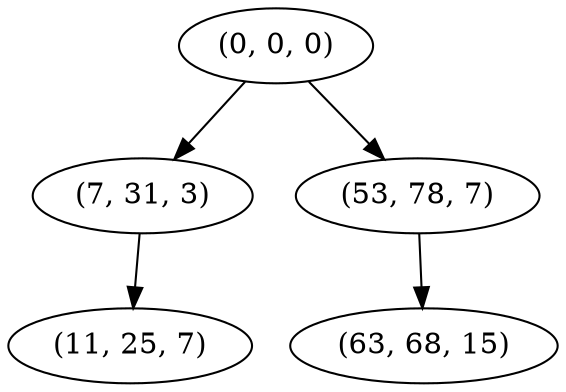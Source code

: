digraph tree {
    "(0, 0, 0)";
    "(7, 31, 3)";
    "(11, 25, 7)";
    "(53, 78, 7)";
    "(63, 68, 15)";
    "(0, 0, 0)" -> "(7, 31, 3)";
    "(0, 0, 0)" -> "(53, 78, 7)";
    "(7, 31, 3)" -> "(11, 25, 7)";
    "(53, 78, 7)" -> "(63, 68, 15)";
}
